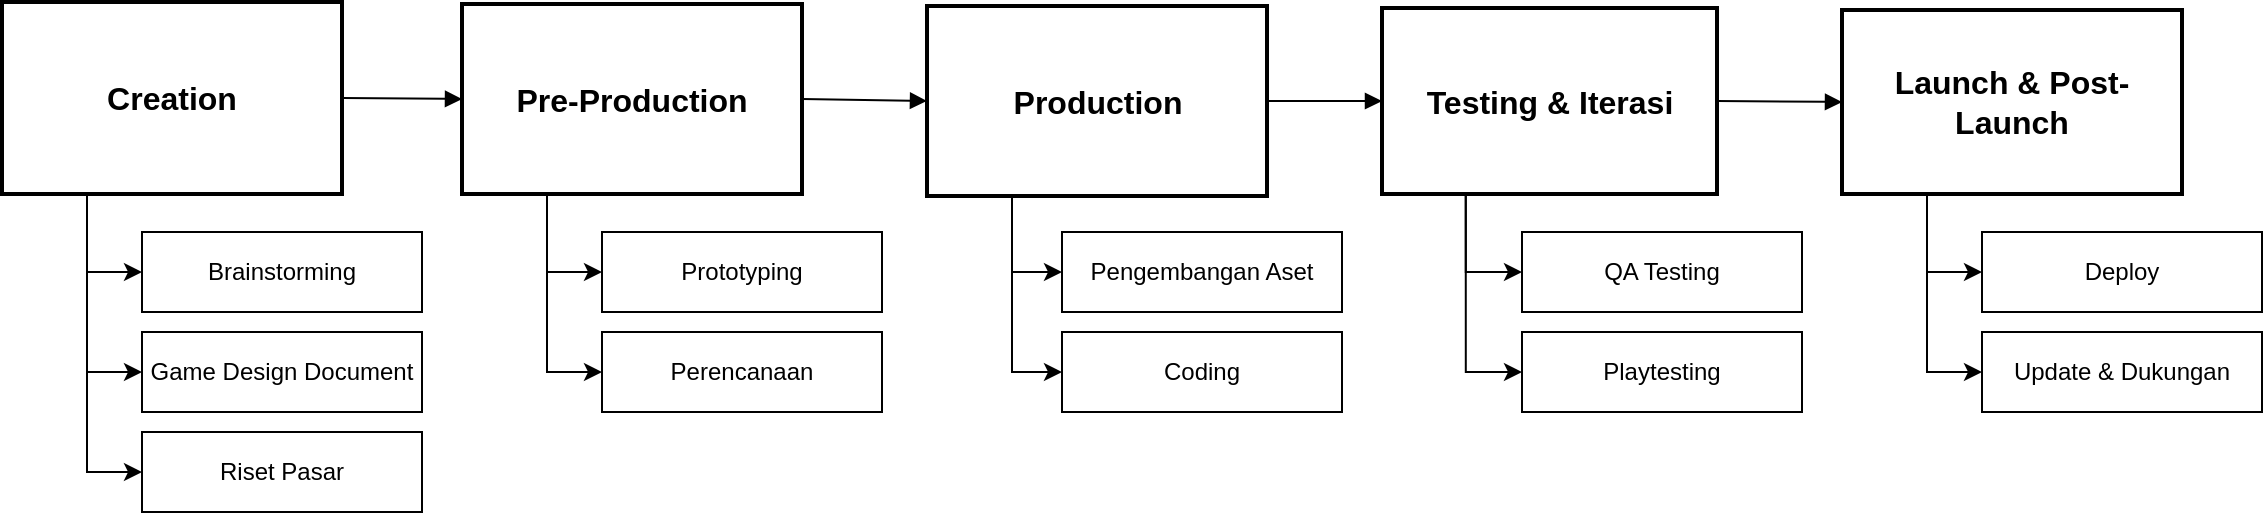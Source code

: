 <mxfile version="26.2.5">
  <diagram name="Page-1" id="VBAbfNX8vD20n5oRFVk7">
    <mxGraphModel dx="1368" dy="748" grid="1" gridSize="10" guides="1" tooltips="1" connect="1" arrows="1" fold="1" page="1" pageScale="1" pageWidth="850" pageHeight="1100" math="0" shadow="0">
      <root>
        <mxCell id="0" />
        <mxCell id="1" parent="0" />
        <mxCell id="fOV3zhI_aSA9px2-x9E6-16" style="edgeStyle=orthogonalEdgeStyle;rounded=0;orthogonalLoop=1;jettySize=auto;html=1;exitX=0.25;exitY=1;exitDx=0;exitDy=0;entryX=0;entryY=0.5;entryDx=0;entryDy=0;" edge="1" parent="1" source="fOV3zhI_aSA9px2-x9E6-1" target="fOV3zhI_aSA9px2-x9E6-10">
          <mxGeometry relative="1" as="geometry" />
        </mxCell>
        <mxCell id="fOV3zhI_aSA9px2-x9E6-17" style="edgeStyle=orthogonalEdgeStyle;rounded=0;orthogonalLoop=1;jettySize=auto;html=1;exitX=0.25;exitY=1;exitDx=0;exitDy=0;entryX=0;entryY=0.5;entryDx=0;entryDy=0;" edge="1" parent="1" source="fOV3zhI_aSA9px2-x9E6-1" target="fOV3zhI_aSA9px2-x9E6-14">
          <mxGeometry relative="1" as="geometry" />
        </mxCell>
        <mxCell id="fOV3zhI_aSA9px2-x9E6-18" style="edgeStyle=orthogonalEdgeStyle;rounded=0;orthogonalLoop=1;jettySize=auto;html=1;exitX=0.25;exitY=1;exitDx=0;exitDy=0;entryX=0;entryY=0.5;entryDx=0;entryDy=0;" edge="1" parent="1" source="fOV3zhI_aSA9px2-x9E6-1" target="fOV3zhI_aSA9px2-x9E6-15">
          <mxGeometry relative="1" as="geometry" />
        </mxCell>
        <mxCell id="fOV3zhI_aSA9px2-x9E6-1" value="Creation" style="whiteSpace=wrap;strokeWidth=2;fontStyle=1;fontSize=16;" vertex="1" parent="1">
          <mxGeometry x="90" y="185" width="170" height="96" as="geometry" />
        </mxCell>
        <mxCell id="fOV3zhI_aSA9px2-x9E6-28" style="edgeStyle=orthogonalEdgeStyle;rounded=0;orthogonalLoop=1;jettySize=auto;html=1;exitX=0.25;exitY=1;exitDx=0;exitDy=0;entryX=0;entryY=0.5;entryDx=0;entryDy=0;" edge="1" parent="1" source="fOV3zhI_aSA9px2-x9E6-2" target="fOV3zhI_aSA9px2-x9E6-19">
          <mxGeometry relative="1" as="geometry" />
        </mxCell>
        <mxCell id="fOV3zhI_aSA9px2-x9E6-29" style="edgeStyle=orthogonalEdgeStyle;rounded=0;orthogonalLoop=1;jettySize=auto;html=1;exitX=0.25;exitY=1;exitDx=0;exitDy=0;entryX=0;entryY=0.5;entryDx=0;entryDy=0;" edge="1" parent="1" source="fOV3zhI_aSA9px2-x9E6-2" target="fOV3zhI_aSA9px2-x9E6-20">
          <mxGeometry relative="1" as="geometry" />
        </mxCell>
        <mxCell id="fOV3zhI_aSA9px2-x9E6-2" value="Pre-Production" style="whiteSpace=wrap;strokeWidth=2;fontStyle=1;fontSize=16;" vertex="1" parent="1">
          <mxGeometry x="320" y="186" width="170" height="95" as="geometry" />
        </mxCell>
        <mxCell id="fOV3zhI_aSA9px2-x9E6-31" style="edgeStyle=orthogonalEdgeStyle;rounded=0;orthogonalLoop=1;jettySize=auto;html=1;exitX=0.25;exitY=1;exitDx=0;exitDy=0;entryX=0;entryY=0.5;entryDx=0;entryDy=0;" edge="1" parent="1" source="fOV3zhI_aSA9px2-x9E6-3" target="fOV3zhI_aSA9px2-x9E6-21">
          <mxGeometry relative="1" as="geometry" />
        </mxCell>
        <mxCell id="fOV3zhI_aSA9px2-x9E6-32" style="edgeStyle=orthogonalEdgeStyle;rounded=0;orthogonalLoop=1;jettySize=auto;html=1;exitX=0.25;exitY=1;exitDx=0;exitDy=0;entryX=0;entryY=0.5;entryDx=0;entryDy=0;" edge="1" parent="1" source="fOV3zhI_aSA9px2-x9E6-3" target="fOV3zhI_aSA9px2-x9E6-22">
          <mxGeometry relative="1" as="geometry" />
        </mxCell>
        <mxCell id="fOV3zhI_aSA9px2-x9E6-3" value="Production" style="whiteSpace=wrap;strokeWidth=2;fontStyle=1;fontSize=16;" vertex="1" parent="1">
          <mxGeometry x="552.5" y="187" width="170" height="95" as="geometry" />
        </mxCell>
        <mxCell id="fOV3zhI_aSA9px2-x9E6-33" style="edgeStyle=orthogonalEdgeStyle;rounded=0;orthogonalLoop=1;jettySize=auto;html=1;exitX=0.25;exitY=1;exitDx=0;exitDy=0;entryX=0;entryY=0.5;entryDx=0;entryDy=0;" edge="1" parent="1" source="fOV3zhI_aSA9px2-x9E6-4" target="fOV3zhI_aSA9px2-x9E6-23">
          <mxGeometry relative="1" as="geometry" />
        </mxCell>
        <mxCell id="fOV3zhI_aSA9px2-x9E6-34" style="edgeStyle=orthogonalEdgeStyle;rounded=0;orthogonalLoop=1;jettySize=auto;html=1;exitX=0.25;exitY=1;exitDx=0;exitDy=0;entryX=0;entryY=0.5;entryDx=0;entryDy=0;" edge="1" parent="1" source="fOV3zhI_aSA9px2-x9E6-4" target="fOV3zhI_aSA9px2-x9E6-24">
          <mxGeometry relative="1" as="geometry" />
        </mxCell>
        <mxCell id="fOV3zhI_aSA9px2-x9E6-4" value="Testing &amp; Iterasi" style="whiteSpace=wrap;strokeWidth=2;fontStyle=1;fontSize=16;" vertex="1" parent="1">
          <mxGeometry x="780" y="188" width="167.5" height="93" as="geometry" />
        </mxCell>
        <mxCell id="fOV3zhI_aSA9px2-x9E6-35" style="edgeStyle=orthogonalEdgeStyle;rounded=0;orthogonalLoop=1;jettySize=auto;html=1;exitX=0.25;exitY=1;exitDx=0;exitDy=0;entryX=0;entryY=0.5;entryDx=0;entryDy=0;" edge="1" parent="1" source="fOV3zhI_aSA9px2-x9E6-5" target="fOV3zhI_aSA9px2-x9E6-25">
          <mxGeometry relative="1" as="geometry" />
        </mxCell>
        <mxCell id="fOV3zhI_aSA9px2-x9E6-36" style="edgeStyle=orthogonalEdgeStyle;rounded=0;orthogonalLoop=1;jettySize=auto;html=1;exitX=0.25;exitY=1;exitDx=0;exitDy=0;entryX=0;entryY=0.5;entryDx=0;entryDy=0;" edge="1" parent="1" source="fOV3zhI_aSA9px2-x9E6-5" target="fOV3zhI_aSA9px2-x9E6-26">
          <mxGeometry relative="1" as="geometry" />
        </mxCell>
        <mxCell id="fOV3zhI_aSA9px2-x9E6-5" value="Launch &amp; Post-Launch" style="whiteSpace=wrap;strokeWidth=2;fontStyle=1;fontSize=16;" vertex="1" parent="1">
          <mxGeometry x="1010" y="189" width="170" height="92" as="geometry" />
        </mxCell>
        <mxCell id="fOV3zhI_aSA9px2-x9E6-6" value="" style="curved=1;startArrow=none;endArrow=block;exitX=1;exitY=0.5;entryX=0;entryY=0.5;rounded=0;" edge="1" parent="1" source="fOV3zhI_aSA9px2-x9E6-1" target="fOV3zhI_aSA9px2-x9E6-2">
          <mxGeometry relative="1" as="geometry">
            <Array as="points" />
          </mxGeometry>
        </mxCell>
        <mxCell id="fOV3zhI_aSA9px2-x9E6-7" value="" style="curved=1;startArrow=none;endArrow=block;exitX=1;exitY=0.5;entryX=0;entryY=0.5;rounded=0;" edge="1" parent="1" source="fOV3zhI_aSA9px2-x9E6-2" target="fOV3zhI_aSA9px2-x9E6-3">
          <mxGeometry relative="1" as="geometry">
            <Array as="points" />
          </mxGeometry>
        </mxCell>
        <mxCell id="fOV3zhI_aSA9px2-x9E6-8" value="" style="curved=1;startArrow=none;endArrow=block;exitX=1;exitY=0.5;entryX=0;entryY=0.5;rounded=0;" edge="1" parent="1" source="fOV3zhI_aSA9px2-x9E6-3" target="fOV3zhI_aSA9px2-x9E6-4">
          <mxGeometry relative="1" as="geometry">
            <Array as="points" />
          </mxGeometry>
        </mxCell>
        <mxCell id="fOV3zhI_aSA9px2-x9E6-9" value="" style="curved=1;startArrow=none;endArrow=block;exitX=1;exitY=0.5;entryX=0;entryY=0.5;rounded=0;" edge="1" parent="1" source="fOV3zhI_aSA9px2-x9E6-4" target="fOV3zhI_aSA9px2-x9E6-5">
          <mxGeometry relative="1" as="geometry">
            <Array as="points" />
          </mxGeometry>
        </mxCell>
        <mxCell id="fOV3zhI_aSA9px2-x9E6-10" value="Brainstorming" style="rounded=0;whiteSpace=wrap;html=1;" vertex="1" parent="1">
          <mxGeometry x="160" y="300" width="140" height="40" as="geometry" />
        </mxCell>
        <mxCell id="fOV3zhI_aSA9px2-x9E6-14" value="Game Design Document" style="rounded=0;whiteSpace=wrap;html=1;" vertex="1" parent="1">
          <mxGeometry x="160" y="350" width="140" height="40" as="geometry" />
        </mxCell>
        <mxCell id="fOV3zhI_aSA9px2-x9E6-15" value="Riset Pasar" style="rounded=0;whiteSpace=wrap;html=1;" vertex="1" parent="1">
          <mxGeometry x="160" y="400" width="140" height="40" as="geometry" />
        </mxCell>
        <mxCell id="fOV3zhI_aSA9px2-x9E6-19" value="Prototyping" style="rounded=0;whiteSpace=wrap;html=1;" vertex="1" parent="1">
          <mxGeometry x="390" y="300" width="140" height="40" as="geometry" />
        </mxCell>
        <mxCell id="fOV3zhI_aSA9px2-x9E6-20" value="Perencanaan" style="rounded=0;whiteSpace=wrap;html=1;" vertex="1" parent="1">
          <mxGeometry x="390" y="350" width="140" height="40" as="geometry" />
        </mxCell>
        <mxCell id="fOV3zhI_aSA9px2-x9E6-21" value="Pengembangan Aset" style="rounded=0;whiteSpace=wrap;html=1;" vertex="1" parent="1">
          <mxGeometry x="620" y="300" width="140" height="40" as="geometry" />
        </mxCell>
        <mxCell id="fOV3zhI_aSA9px2-x9E6-22" value="Coding" style="rounded=0;whiteSpace=wrap;html=1;" vertex="1" parent="1">
          <mxGeometry x="620" y="350" width="140" height="40" as="geometry" />
        </mxCell>
        <mxCell id="fOV3zhI_aSA9px2-x9E6-23" value="QA Testing" style="rounded=0;whiteSpace=wrap;html=1;" vertex="1" parent="1">
          <mxGeometry x="850" y="300" width="140" height="40" as="geometry" />
        </mxCell>
        <mxCell id="fOV3zhI_aSA9px2-x9E6-24" value="Playtesting" style="rounded=0;whiteSpace=wrap;html=1;" vertex="1" parent="1">
          <mxGeometry x="850" y="350" width="140" height="40" as="geometry" />
        </mxCell>
        <mxCell id="fOV3zhI_aSA9px2-x9E6-25" value="Deploy" style="rounded=0;whiteSpace=wrap;html=1;" vertex="1" parent="1">
          <mxGeometry x="1080" y="300" width="140" height="40" as="geometry" />
        </mxCell>
        <mxCell id="fOV3zhI_aSA9px2-x9E6-26" value="Update &amp;amp; Dukungan" style="rounded=0;whiteSpace=wrap;html=1;" vertex="1" parent="1">
          <mxGeometry x="1080" y="350" width="140" height="40" as="geometry" />
        </mxCell>
      </root>
    </mxGraphModel>
  </diagram>
</mxfile>

